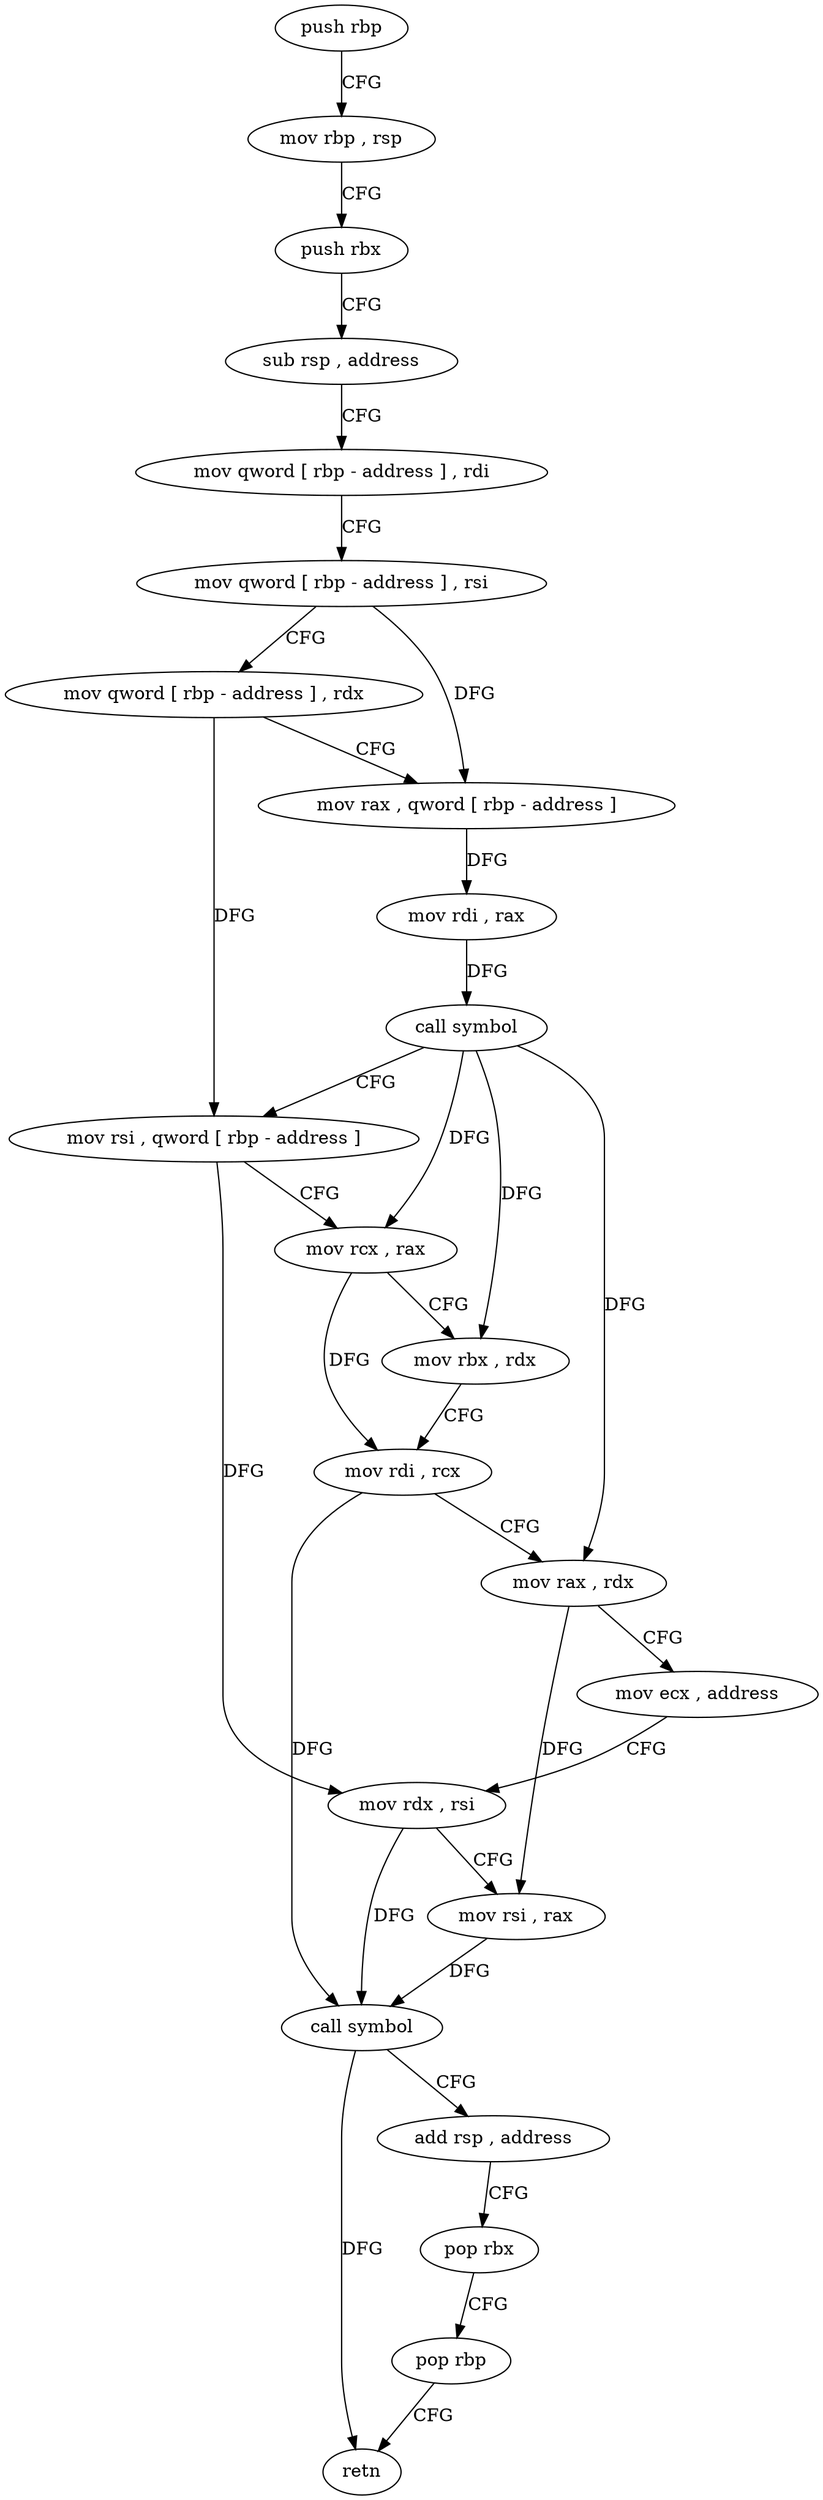 digraph "func" {
"4214597" [label = "push rbp" ]
"4214598" [label = "mov rbp , rsp" ]
"4214601" [label = "push rbx" ]
"4214602" [label = "sub rsp , address" ]
"4214606" [label = "mov qword [ rbp - address ] , rdi" ]
"4214610" [label = "mov qword [ rbp - address ] , rsi" ]
"4214614" [label = "mov qword [ rbp - address ] , rdx" ]
"4214618" [label = "mov rax , qword [ rbp - address ]" ]
"4214622" [label = "mov rdi , rax" ]
"4214625" [label = "call symbol" ]
"4214630" [label = "mov rsi , qword [ rbp - address ]" ]
"4214634" [label = "mov rcx , rax" ]
"4214637" [label = "mov rbx , rdx" ]
"4214640" [label = "mov rdi , rcx" ]
"4214643" [label = "mov rax , rdx" ]
"4214646" [label = "mov ecx , address" ]
"4214651" [label = "mov rdx , rsi" ]
"4214654" [label = "mov rsi , rax" ]
"4214657" [label = "call symbol" ]
"4214662" [label = "add rsp , address" ]
"4214666" [label = "pop rbx" ]
"4214667" [label = "pop rbp" ]
"4214668" [label = "retn" ]
"4214597" -> "4214598" [ label = "CFG" ]
"4214598" -> "4214601" [ label = "CFG" ]
"4214601" -> "4214602" [ label = "CFG" ]
"4214602" -> "4214606" [ label = "CFG" ]
"4214606" -> "4214610" [ label = "CFG" ]
"4214610" -> "4214614" [ label = "CFG" ]
"4214610" -> "4214618" [ label = "DFG" ]
"4214614" -> "4214618" [ label = "CFG" ]
"4214614" -> "4214630" [ label = "DFG" ]
"4214618" -> "4214622" [ label = "DFG" ]
"4214622" -> "4214625" [ label = "DFG" ]
"4214625" -> "4214630" [ label = "CFG" ]
"4214625" -> "4214634" [ label = "DFG" ]
"4214625" -> "4214637" [ label = "DFG" ]
"4214625" -> "4214643" [ label = "DFG" ]
"4214630" -> "4214634" [ label = "CFG" ]
"4214630" -> "4214651" [ label = "DFG" ]
"4214634" -> "4214637" [ label = "CFG" ]
"4214634" -> "4214640" [ label = "DFG" ]
"4214637" -> "4214640" [ label = "CFG" ]
"4214640" -> "4214643" [ label = "CFG" ]
"4214640" -> "4214657" [ label = "DFG" ]
"4214643" -> "4214646" [ label = "CFG" ]
"4214643" -> "4214654" [ label = "DFG" ]
"4214646" -> "4214651" [ label = "CFG" ]
"4214651" -> "4214654" [ label = "CFG" ]
"4214651" -> "4214657" [ label = "DFG" ]
"4214654" -> "4214657" [ label = "DFG" ]
"4214657" -> "4214662" [ label = "CFG" ]
"4214657" -> "4214668" [ label = "DFG" ]
"4214662" -> "4214666" [ label = "CFG" ]
"4214666" -> "4214667" [ label = "CFG" ]
"4214667" -> "4214668" [ label = "CFG" ]
}
